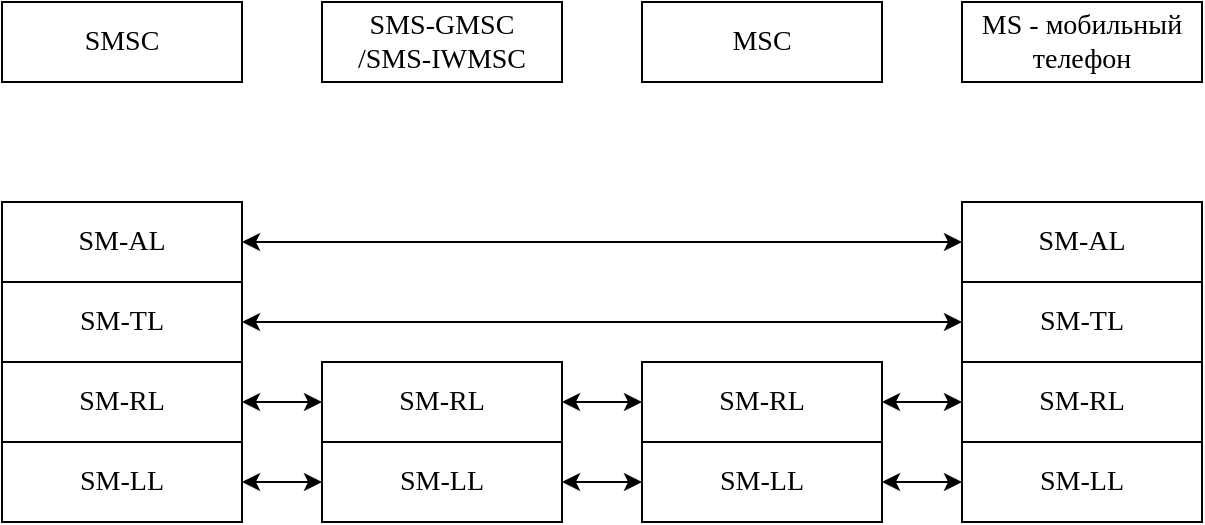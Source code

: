 <mxfile version="20.8.13" type="github">
  <diagram name="Страница 1" id="h9ZrvPrsZj34HZImSFlH">
    <mxGraphModel dx="1427" dy="669" grid="1" gridSize="10" guides="1" tooltips="1" connect="1" arrows="1" fold="1" page="1" pageScale="1" pageWidth="827" pageHeight="1169" math="0" shadow="0">
      <root>
        <mxCell id="0" />
        <mxCell id="1" parent="0" />
        <mxCell id="iImJAyEMOHzQzV9SCPYR-1" value="SMSC" style="rounded=0;whiteSpace=wrap;html=1;fontFamily=Times New Roman;fontSize=14;" vertex="1" parent="1">
          <mxGeometry x="40" y="40" width="120" height="40" as="geometry" />
        </mxCell>
        <mxCell id="iImJAyEMOHzQzV9SCPYR-2" value="&lt;span lang=&quot;EN-US&quot;&gt;SMS&lt;/span&gt;&lt;span&gt;-&lt;/span&gt;&lt;span lang=&quot;EN-US&quot;&gt;GMSC&lt;/span&gt;&lt;br&gt;/SMS&lt;span&gt;-&lt;/span&gt;&lt;span lang=&quot;EN-US&quot;&gt;IWMSC&lt;/span&gt;" style="rounded=0;whiteSpace=wrap;html=1;fontFamily=Times New Roman;fontSize=14;" vertex="1" parent="1">
          <mxGeometry x="200" y="40" width="120" height="40" as="geometry" />
        </mxCell>
        <mxCell id="iImJAyEMOHzQzV9SCPYR-3" value="MSC" style="rounded=0;whiteSpace=wrap;html=1;fontFamily=Times New Roman;fontSize=14;" vertex="1" parent="1">
          <mxGeometry x="360" y="40" width="120" height="40" as="geometry" />
        </mxCell>
        <mxCell id="iImJAyEMOHzQzV9SCPYR-4" value="MS - мобильный телефон" style="rounded=0;whiteSpace=wrap;html=1;fontFamily=Times New Roman;fontSize=14;" vertex="1" parent="1">
          <mxGeometry x="520" y="40" width="120" height="40" as="geometry" />
        </mxCell>
        <mxCell id="iImJAyEMOHzQzV9SCPYR-6" value="SM-LL" style="rounded=0;whiteSpace=wrap;html=1;fontFamily=Times New Roman;fontSize=14;" vertex="1" parent="1">
          <mxGeometry x="40" y="260" width="120" height="40" as="geometry" />
        </mxCell>
        <mxCell id="iImJAyEMOHzQzV9SCPYR-7" value="SM-RL" style="rounded=0;whiteSpace=wrap;html=1;fontFamily=Times New Roman;fontSize=14;" vertex="1" parent="1">
          <mxGeometry x="40" y="220" width="120" height="40" as="geometry" />
        </mxCell>
        <mxCell id="iImJAyEMOHzQzV9SCPYR-8" value="SM-TL" style="rounded=0;whiteSpace=wrap;html=1;fontFamily=Times New Roman;fontSize=14;" vertex="1" parent="1">
          <mxGeometry x="40" y="180" width="120" height="40" as="geometry" />
        </mxCell>
        <mxCell id="iImJAyEMOHzQzV9SCPYR-9" value="SM-AL" style="rounded=0;whiteSpace=wrap;html=1;fontFamily=Times New Roman;fontSize=14;" vertex="1" parent="1">
          <mxGeometry x="40" y="140" width="120" height="40" as="geometry" />
        </mxCell>
        <mxCell id="iImJAyEMOHzQzV9SCPYR-18" value="SM-LL" style="rounded=0;whiteSpace=wrap;html=1;fontFamily=Times New Roman;fontSize=14;" vertex="1" parent="1">
          <mxGeometry x="520" y="260" width="120" height="40" as="geometry" />
        </mxCell>
        <mxCell id="iImJAyEMOHzQzV9SCPYR-19" value="SM-RL" style="rounded=0;whiteSpace=wrap;html=1;fontFamily=Times New Roman;fontSize=14;" vertex="1" parent="1">
          <mxGeometry x="520" y="220" width="120" height="40" as="geometry" />
        </mxCell>
        <mxCell id="iImJAyEMOHzQzV9SCPYR-20" value="SM-TL" style="rounded=0;whiteSpace=wrap;html=1;fontFamily=Times New Roman;fontSize=14;" vertex="1" parent="1">
          <mxGeometry x="520" y="180" width="120" height="40" as="geometry" />
        </mxCell>
        <mxCell id="iImJAyEMOHzQzV9SCPYR-21" value="SM-AL" style="rounded=0;whiteSpace=wrap;html=1;fontFamily=Times New Roman;fontSize=14;" vertex="1" parent="1">
          <mxGeometry x="520" y="140" width="120" height="40" as="geometry" />
        </mxCell>
        <mxCell id="iImJAyEMOHzQzV9SCPYR-22" value="SM-LL" style="rounded=0;whiteSpace=wrap;html=1;fontFamily=Times New Roman;fontSize=14;" vertex="1" parent="1">
          <mxGeometry x="200" y="260" width="120" height="40" as="geometry" />
        </mxCell>
        <mxCell id="iImJAyEMOHzQzV9SCPYR-23" value="SM-RL" style="rounded=0;whiteSpace=wrap;html=1;fontFamily=Times New Roman;fontSize=14;" vertex="1" parent="1">
          <mxGeometry x="200" y="220" width="120" height="40" as="geometry" />
        </mxCell>
        <mxCell id="iImJAyEMOHzQzV9SCPYR-24" value="SM-LL" style="rounded=0;whiteSpace=wrap;html=1;fontFamily=Times New Roman;fontSize=14;" vertex="1" parent="1">
          <mxGeometry x="360" y="260" width="120" height="40" as="geometry" />
        </mxCell>
        <mxCell id="iImJAyEMOHzQzV9SCPYR-25" value="SM-RL" style="rounded=0;whiteSpace=wrap;html=1;fontFamily=Times New Roman;fontSize=14;" vertex="1" parent="1">
          <mxGeometry x="360" y="220" width="120" height="40" as="geometry" />
        </mxCell>
        <mxCell id="iImJAyEMOHzQzV9SCPYR-26" value="" style="endArrow=classic;startArrow=classic;html=1;rounded=0;strokeWidth=1;fontFamily=Times New Roman;fontSize=14;entryX=0;entryY=0.5;entryDx=0;entryDy=0;exitX=1;exitY=0.5;exitDx=0;exitDy=0;" edge="1" parent="1" source="iImJAyEMOHzQzV9SCPYR-7" target="iImJAyEMOHzQzV9SCPYR-23">
          <mxGeometry width="50" height="50" relative="1" as="geometry">
            <mxPoint x="180" y="240" as="sourcePoint" />
            <mxPoint x="440" y="220" as="targetPoint" />
          </mxGeometry>
        </mxCell>
        <mxCell id="iImJAyEMOHzQzV9SCPYR-27" value="" style="endArrow=classic;startArrow=classic;html=1;rounded=0;strokeWidth=1;fontFamily=Times New Roman;fontSize=14;entryX=0;entryY=0.5;entryDx=0;entryDy=0;exitX=1;exitY=0.5;exitDx=0;exitDy=0;" edge="1" parent="1" source="iImJAyEMOHzQzV9SCPYR-6" target="iImJAyEMOHzQzV9SCPYR-22">
          <mxGeometry width="50" height="50" relative="1" as="geometry">
            <mxPoint x="180" y="280" as="sourcePoint" />
            <mxPoint x="220" y="279.5" as="targetPoint" />
          </mxGeometry>
        </mxCell>
        <mxCell id="iImJAyEMOHzQzV9SCPYR-28" value="" style="endArrow=classic;startArrow=classic;html=1;rounded=0;strokeWidth=1;fontFamily=Times New Roman;fontSize=14;exitX=1;exitY=0.5;exitDx=0;exitDy=0;entryX=0;entryY=0.5;entryDx=0;entryDy=0;" edge="1" parent="1" source="iImJAyEMOHzQzV9SCPYR-23" target="iImJAyEMOHzQzV9SCPYR-25">
          <mxGeometry width="50" height="50" relative="1" as="geometry">
            <mxPoint x="360" y="239.5" as="sourcePoint" />
            <mxPoint x="420" y="239.5" as="targetPoint" />
          </mxGeometry>
        </mxCell>
        <mxCell id="iImJAyEMOHzQzV9SCPYR-29" value="" style="endArrow=classic;startArrow=classic;html=1;rounded=0;strokeWidth=1;fontFamily=Times New Roman;fontSize=14;entryX=0;entryY=0.5;entryDx=0;entryDy=0;exitX=1;exitY=0.5;exitDx=0;exitDy=0;" edge="1" parent="1" source="iImJAyEMOHzQzV9SCPYR-22" target="iImJAyEMOHzQzV9SCPYR-24">
          <mxGeometry width="50" height="50" relative="1" as="geometry">
            <mxPoint x="360" y="280" as="sourcePoint" />
            <mxPoint x="400" y="279.5" as="targetPoint" />
          </mxGeometry>
        </mxCell>
        <mxCell id="iImJAyEMOHzQzV9SCPYR-30" value="" style="endArrow=classic;startArrow=classic;html=1;rounded=0;strokeWidth=1;fontFamily=Times New Roman;fontSize=14;entryX=0;entryY=0.5;entryDx=0;entryDy=0;exitX=1;exitY=0.5;exitDx=0;exitDy=0;" edge="1" parent="1" source="iImJAyEMOHzQzV9SCPYR-25" target="iImJAyEMOHzQzV9SCPYR-19">
          <mxGeometry width="50" height="50" relative="1" as="geometry">
            <mxPoint x="560" y="240" as="sourcePoint" />
            <mxPoint x="580" y="240" as="targetPoint" />
          </mxGeometry>
        </mxCell>
        <mxCell id="iImJAyEMOHzQzV9SCPYR-31" value="" style="endArrow=classic;startArrow=classic;html=1;rounded=0;strokeWidth=1;fontFamily=Times New Roman;fontSize=14;entryX=0;entryY=0.5;entryDx=0;entryDy=0;exitX=1;exitY=0.5;exitDx=0;exitDy=0;" edge="1" parent="1" source="iImJAyEMOHzQzV9SCPYR-24" target="iImJAyEMOHzQzV9SCPYR-18">
          <mxGeometry width="50" height="50" relative="1" as="geometry">
            <mxPoint x="570" y="280" as="sourcePoint" />
            <mxPoint x="580" y="279.5" as="targetPoint" />
          </mxGeometry>
        </mxCell>
        <mxCell id="iImJAyEMOHzQzV9SCPYR-32" value="" style="endArrow=classic;startArrow=classic;html=1;rounded=0;strokeWidth=1;fontFamily=Times New Roman;fontSize=14;entryX=0;entryY=0.5;entryDx=0;entryDy=0;exitX=1;exitY=0.5;exitDx=0;exitDy=0;" edge="1" parent="1" source="iImJAyEMOHzQzV9SCPYR-9" target="iImJAyEMOHzQzV9SCPYR-21">
          <mxGeometry width="50" height="50" relative="1" as="geometry">
            <mxPoint x="170" y="160" as="sourcePoint" />
            <mxPoint x="220" y="160" as="targetPoint" />
          </mxGeometry>
        </mxCell>
        <mxCell id="iImJAyEMOHzQzV9SCPYR-33" value="" style="endArrow=classic;startArrow=classic;html=1;rounded=0;strokeWidth=1;fontFamily=Times New Roman;fontSize=14;entryX=0;entryY=0.5;entryDx=0;entryDy=0;exitX=1;exitY=0.5;exitDx=0;exitDy=0;" edge="1" parent="1" source="iImJAyEMOHzQzV9SCPYR-8" target="iImJAyEMOHzQzV9SCPYR-20">
          <mxGeometry width="50" height="50" relative="1" as="geometry">
            <mxPoint x="180" y="200" as="sourcePoint" />
            <mxPoint x="220" y="199.5" as="targetPoint" />
          </mxGeometry>
        </mxCell>
      </root>
    </mxGraphModel>
  </diagram>
</mxfile>
